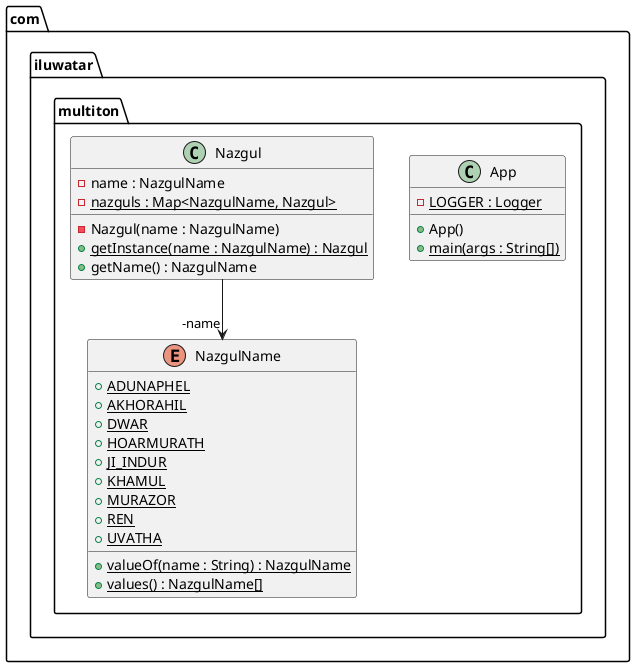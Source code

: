 @startuml
package com.iluwatar.multiton {
  class App {
    - LOGGER : Logger {static}
    + App()
    + main(args : String[]) {static}
  }
  class Nazgul {
    - name : NazgulName
    - nazguls : Map<NazgulName, Nazgul> {static}
    - Nazgul(name : NazgulName)
    + getInstance(name : NazgulName) : Nazgul {static}
    + getName() : NazgulName
  }
  enum NazgulName {
    + ADUNAPHEL {static}
    + AKHORAHIL {static}
    + DWAR {static}
    + HOARMURATH {static}
    + JI_INDUR {static}
    + KHAMUL {static}
    + MURAZOR {static}
    + REN {static}
    + UVATHA {static}
    + valueOf(name : String) : NazgulName {static}
    + values() : NazgulName[] {static}
  }
}
Nazgul -->  "-name" NazgulName
@enduml